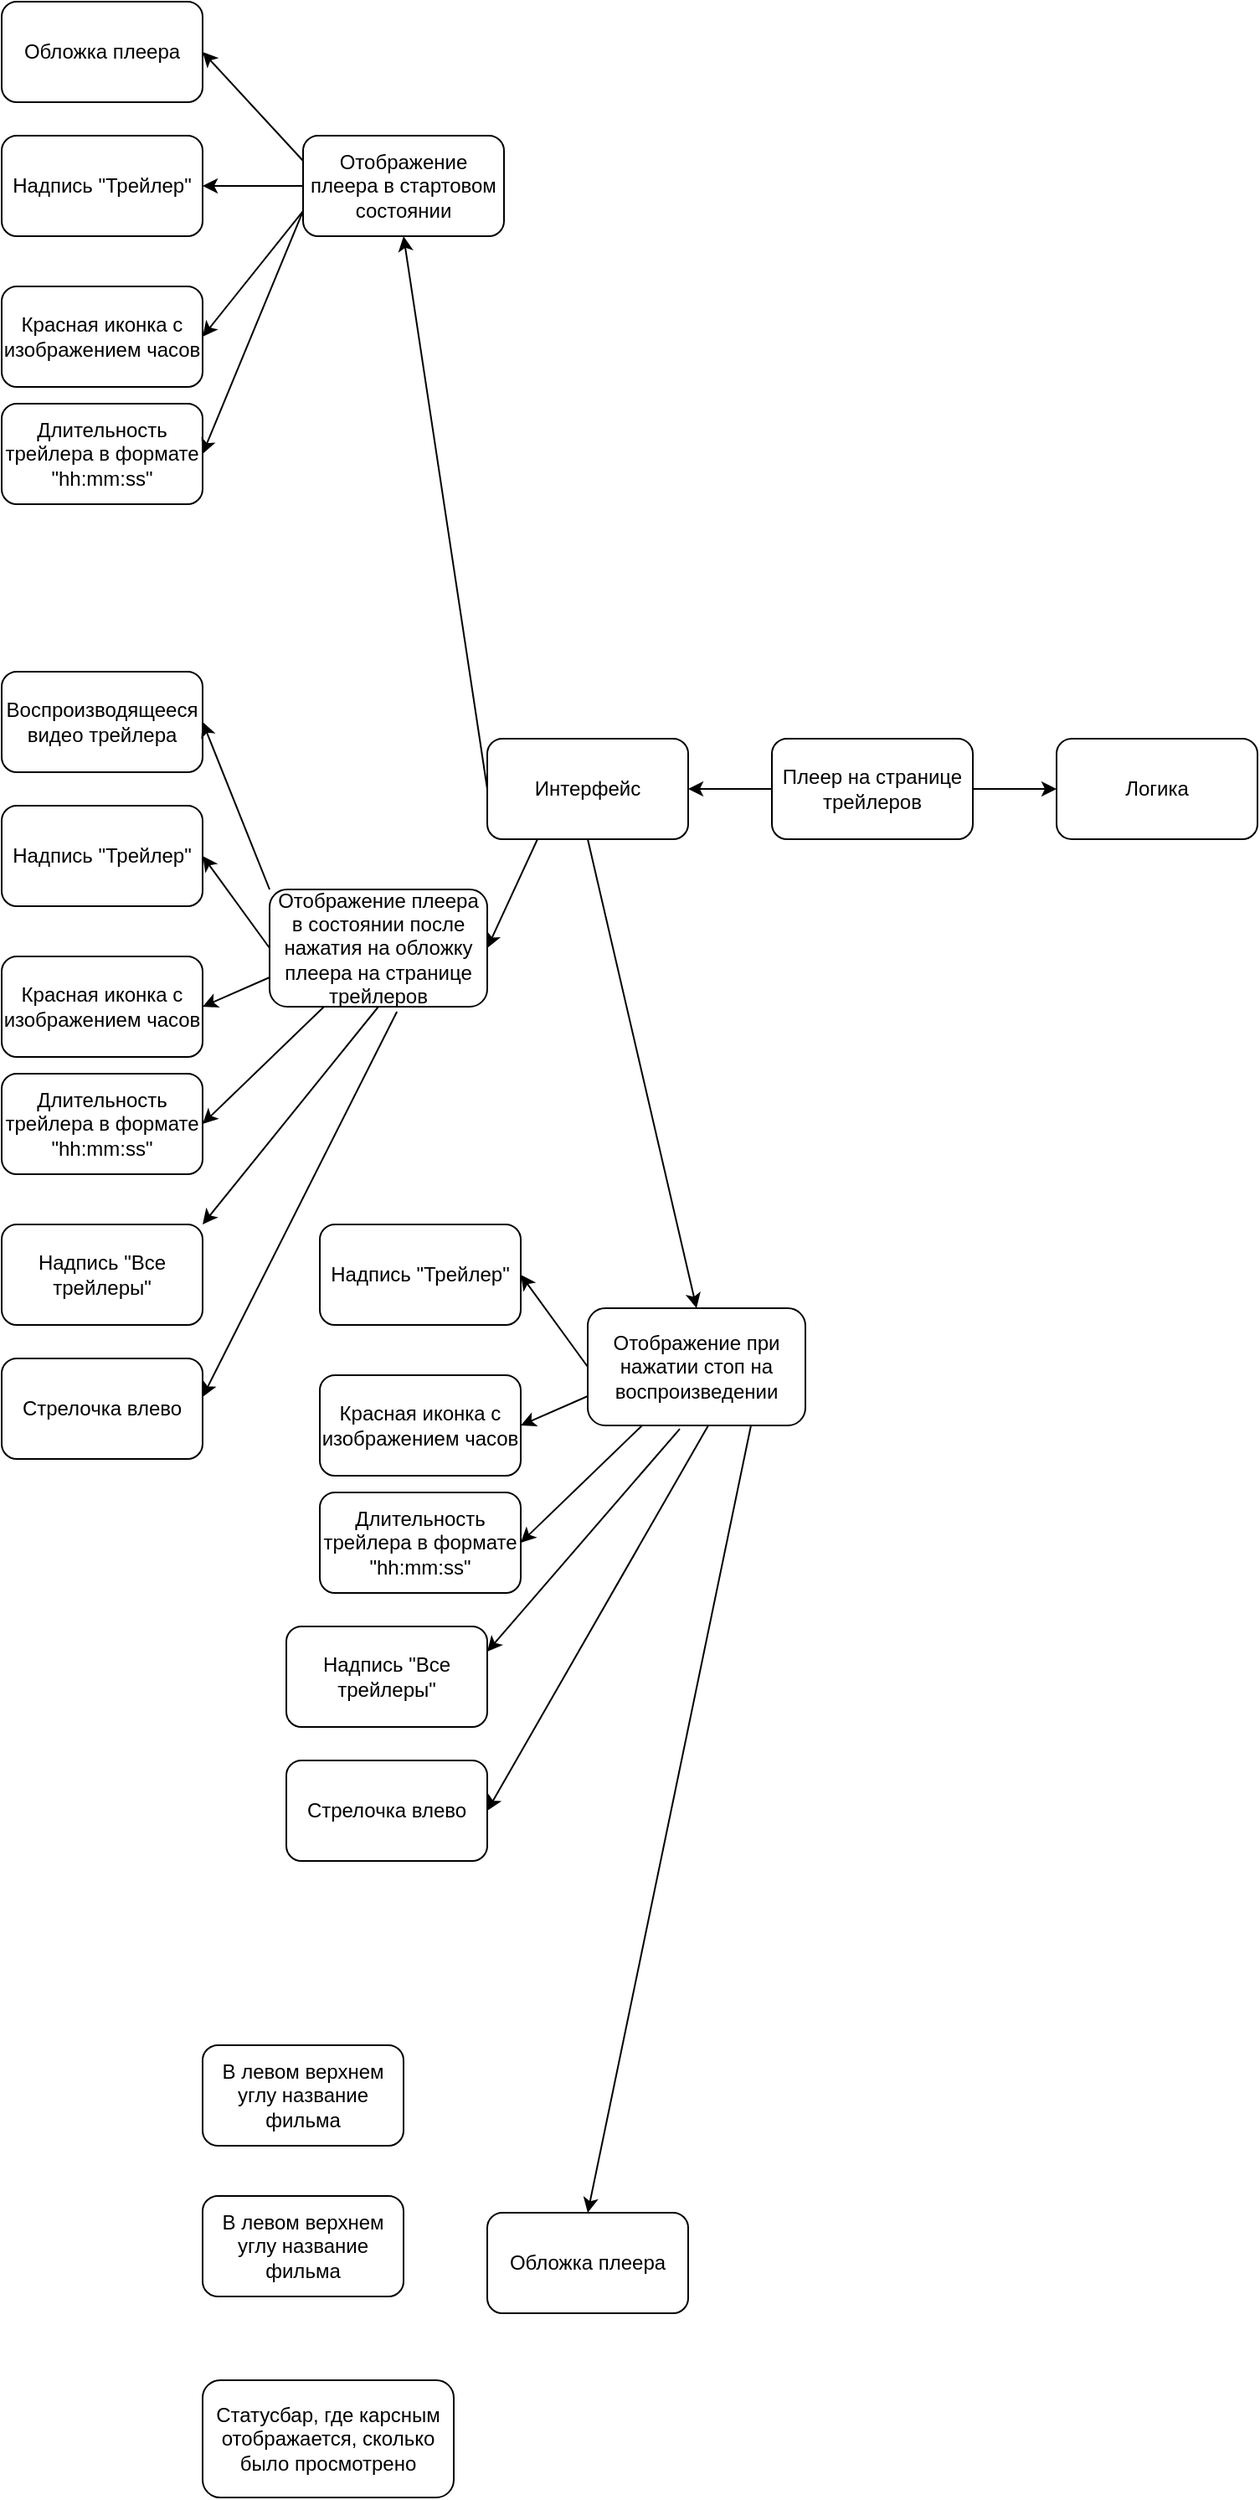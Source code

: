 <mxfile version="21.3.7" type="github">
  <diagram name="Страница 1" id="GgXR_b6qjz_pSZtLZx7i">
    <mxGraphModel dx="1301" dy="795" grid="1" gridSize="10" guides="1" tooltips="1" connect="1" arrows="1" fold="1" page="1" pageScale="1" pageWidth="827" pageHeight="1169" math="0" shadow="0">
      <root>
        <mxCell id="0" />
        <mxCell id="1" parent="0" />
        <mxCell id="jRWmCVuy7iyXFGGBqe2C-1" value="Плеер на странице трейлеров" style="rounded=1;whiteSpace=wrap;html=1;" vertex="1" parent="1">
          <mxGeometry x="380" y="620" width="120" height="60" as="geometry" />
        </mxCell>
        <mxCell id="jRWmCVuy7iyXFGGBqe2C-2" value="Интерфейс" style="rounded=1;whiteSpace=wrap;html=1;" vertex="1" parent="1">
          <mxGeometry x="210" y="620" width="120" height="60" as="geometry" />
        </mxCell>
        <mxCell id="jRWmCVuy7iyXFGGBqe2C-3" value="Логика" style="rounded=1;whiteSpace=wrap;html=1;" vertex="1" parent="1">
          <mxGeometry x="550" y="620" width="120" height="60" as="geometry" />
        </mxCell>
        <mxCell id="jRWmCVuy7iyXFGGBqe2C-4" value="" style="endArrow=classic;html=1;rounded=0;exitX=0;exitY=0.5;exitDx=0;exitDy=0;entryX=1;entryY=0.5;entryDx=0;entryDy=0;" edge="1" parent="1" source="jRWmCVuy7iyXFGGBqe2C-1" target="jRWmCVuy7iyXFGGBqe2C-2">
          <mxGeometry width="50" height="50" relative="1" as="geometry">
            <mxPoint x="390" y="430" as="sourcePoint" />
            <mxPoint x="440" y="380" as="targetPoint" />
          </mxGeometry>
        </mxCell>
        <mxCell id="jRWmCVuy7iyXFGGBqe2C-5" value="" style="endArrow=classic;html=1;rounded=0;exitX=1;exitY=0.5;exitDx=0;exitDy=0;entryX=0;entryY=0.5;entryDx=0;entryDy=0;" edge="1" parent="1" source="jRWmCVuy7iyXFGGBqe2C-1" target="jRWmCVuy7iyXFGGBqe2C-3">
          <mxGeometry width="50" height="50" relative="1" as="geometry">
            <mxPoint x="390" y="430" as="sourcePoint" />
            <mxPoint x="440" y="380" as="targetPoint" />
          </mxGeometry>
        </mxCell>
        <mxCell id="jRWmCVuy7iyXFGGBqe2C-6" value="Отображение плеера в стартовом состоянии" style="rounded=1;whiteSpace=wrap;html=1;" vertex="1" parent="1">
          <mxGeometry x="100" y="260" width="120" height="60" as="geometry" />
        </mxCell>
        <mxCell id="jRWmCVuy7iyXFGGBqe2C-7" value="Обложка плеера" style="rounded=1;whiteSpace=wrap;html=1;" vertex="1" parent="1">
          <mxGeometry x="-80" y="180" width="120" height="60" as="geometry" />
        </mxCell>
        <mxCell id="jRWmCVuy7iyXFGGBqe2C-8" value="Надпись &quot;Трейлер&quot;" style="rounded=1;whiteSpace=wrap;html=1;" vertex="1" parent="1">
          <mxGeometry x="-80" y="260" width="120" height="60" as="geometry" />
        </mxCell>
        <mxCell id="jRWmCVuy7iyXFGGBqe2C-9" value="Длительность трейлера в формате &quot;hh:mm:ss&quot;" style="rounded=1;whiteSpace=wrap;html=1;" vertex="1" parent="1">
          <mxGeometry x="-80" y="420" width="120" height="60" as="geometry" />
        </mxCell>
        <mxCell id="jRWmCVuy7iyXFGGBqe2C-10" value="" style="endArrow=classic;html=1;rounded=0;exitX=0;exitY=0.5;exitDx=0;exitDy=0;entryX=0.5;entryY=1;entryDx=0;entryDy=0;" edge="1" parent="1" source="jRWmCVuy7iyXFGGBqe2C-2" target="jRWmCVuy7iyXFGGBqe2C-6">
          <mxGeometry width="50" height="50" relative="1" as="geometry">
            <mxPoint x="60" y="430" as="sourcePoint" />
            <mxPoint x="110" y="380" as="targetPoint" />
          </mxGeometry>
        </mxCell>
        <mxCell id="jRWmCVuy7iyXFGGBqe2C-11" value="" style="endArrow=classic;html=1;rounded=0;exitX=0;exitY=0.25;exitDx=0;exitDy=0;entryX=1;entryY=0.5;entryDx=0;entryDy=0;" edge="1" parent="1" source="jRWmCVuy7iyXFGGBqe2C-6" target="jRWmCVuy7iyXFGGBqe2C-7">
          <mxGeometry width="50" height="50" relative="1" as="geometry">
            <mxPoint x="60" y="430" as="sourcePoint" />
            <mxPoint x="110" y="380" as="targetPoint" />
          </mxGeometry>
        </mxCell>
        <mxCell id="jRWmCVuy7iyXFGGBqe2C-12" value="" style="endArrow=classic;html=1;rounded=0;exitX=0;exitY=0.5;exitDx=0;exitDy=0;entryX=1;entryY=0.5;entryDx=0;entryDy=0;" edge="1" parent="1" source="jRWmCVuy7iyXFGGBqe2C-6" target="jRWmCVuy7iyXFGGBqe2C-8">
          <mxGeometry width="50" height="50" relative="1" as="geometry">
            <mxPoint x="60" y="430" as="sourcePoint" />
            <mxPoint x="110" y="380" as="targetPoint" />
          </mxGeometry>
        </mxCell>
        <mxCell id="jRWmCVuy7iyXFGGBqe2C-13" value="" style="endArrow=classic;html=1;rounded=0;exitX=0;exitY=0.75;exitDx=0;exitDy=0;entryX=1;entryY=0.5;entryDx=0;entryDy=0;" edge="1" parent="1" source="jRWmCVuy7iyXFGGBqe2C-6" target="jRWmCVuy7iyXFGGBqe2C-9">
          <mxGeometry width="50" height="50" relative="1" as="geometry">
            <mxPoint x="60" y="430" as="sourcePoint" />
            <mxPoint x="110" y="380" as="targetPoint" />
          </mxGeometry>
        </mxCell>
        <mxCell id="jRWmCVuy7iyXFGGBqe2C-15" value="Отображение плеера в состоянии после нажатия на обложку плеера на странице трейлеров" style="rounded=1;whiteSpace=wrap;html=1;" vertex="1" parent="1">
          <mxGeometry x="80" y="710" width="130" height="70" as="geometry" />
        </mxCell>
        <mxCell id="jRWmCVuy7iyXFGGBqe2C-16" value="Красная иконка с изображением часов" style="rounded=1;whiteSpace=wrap;html=1;" vertex="1" parent="1">
          <mxGeometry x="-80" y="350" width="120" height="60" as="geometry" />
        </mxCell>
        <mxCell id="jRWmCVuy7iyXFGGBqe2C-17" value="" style="endArrow=classic;html=1;rounded=0;exitX=0;exitY=0.75;exitDx=0;exitDy=0;entryX=1;entryY=0.5;entryDx=0;entryDy=0;" edge="1" parent="1" source="jRWmCVuy7iyXFGGBqe2C-6" target="jRWmCVuy7iyXFGGBqe2C-16">
          <mxGeometry width="50" height="50" relative="1" as="geometry">
            <mxPoint x="540" y="330" as="sourcePoint" />
            <mxPoint x="590" y="280" as="targetPoint" />
          </mxGeometry>
        </mxCell>
        <mxCell id="jRWmCVuy7iyXFGGBqe2C-18" value="Воспроизводящееся видео трейлера" style="rounded=1;whiteSpace=wrap;html=1;" vertex="1" parent="1">
          <mxGeometry x="-80" y="580" width="120" height="60" as="geometry" />
        </mxCell>
        <mxCell id="jRWmCVuy7iyXFGGBqe2C-19" value="Надпись &quot;Трейлер&quot;" style="rounded=1;whiteSpace=wrap;html=1;" vertex="1" parent="1">
          <mxGeometry x="-80" y="660" width="120" height="60" as="geometry" />
        </mxCell>
        <mxCell id="jRWmCVuy7iyXFGGBqe2C-20" value="Длительность трейлера в формате &quot;hh:mm:ss&quot;" style="rounded=1;whiteSpace=wrap;html=1;" vertex="1" parent="1">
          <mxGeometry x="-80" y="820" width="120" height="60" as="geometry" />
        </mxCell>
        <mxCell id="jRWmCVuy7iyXFGGBqe2C-21" value="Красная иконка с изображением часов" style="rounded=1;whiteSpace=wrap;html=1;" vertex="1" parent="1">
          <mxGeometry x="-80" y="750" width="120" height="60" as="geometry" />
        </mxCell>
        <mxCell id="jRWmCVuy7iyXFGGBqe2C-22" value="" style="endArrow=classic;html=1;rounded=0;exitX=0.25;exitY=1;exitDx=0;exitDy=0;entryX=1;entryY=0.5;entryDx=0;entryDy=0;" edge="1" parent="1" source="jRWmCVuy7iyXFGGBqe2C-2" target="jRWmCVuy7iyXFGGBqe2C-15">
          <mxGeometry width="50" height="50" relative="1" as="geometry">
            <mxPoint x="230" y="730" as="sourcePoint" />
            <mxPoint x="280" y="680" as="targetPoint" />
          </mxGeometry>
        </mxCell>
        <mxCell id="jRWmCVuy7iyXFGGBqe2C-23" value="" style="endArrow=classic;html=1;rounded=0;exitX=0;exitY=0;exitDx=0;exitDy=0;entryX=1;entryY=0.5;entryDx=0;entryDy=0;" edge="1" parent="1" source="jRWmCVuy7iyXFGGBqe2C-15" target="jRWmCVuy7iyXFGGBqe2C-18">
          <mxGeometry width="50" height="50" relative="1" as="geometry">
            <mxPoint x="230" y="730" as="sourcePoint" />
            <mxPoint x="280" y="680" as="targetPoint" />
          </mxGeometry>
        </mxCell>
        <mxCell id="jRWmCVuy7iyXFGGBqe2C-24" value="" style="endArrow=classic;html=1;rounded=0;exitX=0;exitY=0.5;exitDx=0;exitDy=0;" edge="1" parent="1" source="jRWmCVuy7iyXFGGBqe2C-15">
          <mxGeometry width="50" height="50" relative="1" as="geometry">
            <mxPoint x="230" y="730" as="sourcePoint" />
            <mxPoint x="40" y="690" as="targetPoint" />
          </mxGeometry>
        </mxCell>
        <mxCell id="jRWmCVuy7iyXFGGBqe2C-25" value="" style="endArrow=classic;html=1;rounded=0;exitX=0;exitY=0.75;exitDx=0;exitDy=0;entryX=1;entryY=0.5;entryDx=0;entryDy=0;" edge="1" parent="1" source="jRWmCVuy7iyXFGGBqe2C-15" target="jRWmCVuy7iyXFGGBqe2C-21">
          <mxGeometry width="50" height="50" relative="1" as="geometry">
            <mxPoint x="230" y="730" as="sourcePoint" />
            <mxPoint x="280" y="680" as="targetPoint" />
          </mxGeometry>
        </mxCell>
        <mxCell id="jRWmCVuy7iyXFGGBqe2C-26" value="" style="endArrow=classic;html=1;rounded=0;exitX=0.25;exitY=1;exitDx=0;exitDy=0;entryX=1;entryY=0.5;entryDx=0;entryDy=0;" edge="1" parent="1" source="jRWmCVuy7iyXFGGBqe2C-15" target="jRWmCVuy7iyXFGGBqe2C-20">
          <mxGeometry width="50" height="50" relative="1" as="geometry">
            <mxPoint x="230" y="730" as="sourcePoint" />
            <mxPoint x="280" y="680" as="targetPoint" />
          </mxGeometry>
        </mxCell>
        <mxCell id="jRWmCVuy7iyXFGGBqe2C-27" value="Отображение при нажатии стоп на воспроизведении" style="rounded=1;whiteSpace=wrap;html=1;" vertex="1" parent="1">
          <mxGeometry x="270" y="960" width="130" height="70" as="geometry" />
        </mxCell>
        <mxCell id="jRWmCVuy7iyXFGGBqe2C-29" value="Надпись &quot;Трейлер&quot;" style="rounded=1;whiteSpace=wrap;html=1;" vertex="1" parent="1">
          <mxGeometry x="110" y="910" width="120" height="60" as="geometry" />
        </mxCell>
        <mxCell id="jRWmCVuy7iyXFGGBqe2C-30" value="Длительность трейлера в формате &quot;hh:mm:ss&quot;" style="rounded=1;whiteSpace=wrap;html=1;" vertex="1" parent="1">
          <mxGeometry x="110" y="1070" width="120" height="60" as="geometry" />
        </mxCell>
        <mxCell id="jRWmCVuy7iyXFGGBqe2C-31" value="Красная иконка с изображением часов" style="rounded=1;whiteSpace=wrap;html=1;" vertex="1" parent="1">
          <mxGeometry x="110" y="1000" width="120" height="60" as="geometry" />
        </mxCell>
        <mxCell id="jRWmCVuy7iyXFGGBqe2C-33" value="" style="endArrow=classic;html=1;rounded=0;exitX=0;exitY=0.5;exitDx=0;exitDy=0;" edge="1" parent="1" source="jRWmCVuy7iyXFGGBqe2C-27">
          <mxGeometry width="50" height="50" relative="1" as="geometry">
            <mxPoint x="420" y="980" as="sourcePoint" />
            <mxPoint x="230" y="940" as="targetPoint" />
          </mxGeometry>
        </mxCell>
        <mxCell id="jRWmCVuy7iyXFGGBqe2C-34" value="" style="endArrow=classic;html=1;rounded=0;exitX=0;exitY=0.75;exitDx=0;exitDy=0;entryX=1;entryY=0.5;entryDx=0;entryDy=0;" edge="1" parent="1" source="jRWmCVuy7iyXFGGBqe2C-27" target="jRWmCVuy7iyXFGGBqe2C-31">
          <mxGeometry width="50" height="50" relative="1" as="geometry">
            <mxPoint x="420" y="980" as="sourcePoint" />
            <mxPoint x="470" y="930" as="targetPoint" />
          </mxGeometry>
        </mxCell>
        <mxCell id="jRWmCVuy7iyXFGGBqe2C-35" value="" style="endArrow=classic;html=1;rounded=0;exitX=0.25;exitY=1;exitDx=0;exitDy=0;entryX=1;entryY=0.5;entryDx=0;entryDy=0;" edge="1" parent="1" source="jRWmCVuy7iyXFGGBqe2C-27" target="jRWmCVuy7iyXFGGBqe2C-30">
          <mxGeometry width="50" height="50" relative="1" as="geometry">
            <mxPoint x="420" y="980" as="sourcePoint" />
            <mxPoint x="470" y="930" as="targetPoint" />
          </mxGeometry>
        </mxCell>
        <mxCell id="jRWmCVuy7iyXFGGBqe2C-36" value="" style="endArrow=classic;html=1;rounded=0;exitX=0.5;exitY=1;exitDx=0;exitDy=0;entryX=0.5;entryY=0;entryDx=0;entryDy=0;" edge="1" parent="1" source="jRWmCVuy7iyXFGGBqe2C-2" target="jRWmCVuy7iyXFGGBqe2C-27">
          <mxGeometry width="50" height="50" relative="1" as="geometry">
            <mxPoint x="540" y="830" as="sourcePoint" />
            <mxPoint x="590" y="780" as="targetPoint" />
          </mxGeometry>
        </mxCell>
        <mxCell id="jRWmCVuy7iyXFGGBqe2C-37" value="Обложка плеера" style="rounded=1;whiteSpace=wrap;html=1;" vertex="1" parent="1">
          <mxGeometry x="210" y="1500" width="120" height="60" as="geometry" />
        </mxCell>
        <mxCell id="jRWmCVuy7iyXFGGBqe2C-38" value="" style="endArrow=classic;html=1;rounded=0;exitX=0.75;exitY=1;exitDx=0;exitDy=0;entryX=0.5;entryY=0;entryDx=0;entryDy=0;entryPerimeter=0;" edge="1" parent="1" source="jRWmCVuy7iyXFGGBqe2C-27" target="jRWmCVuy7iyXFGGBqe2C-37">
          <mxGeometry width="50" height="50" relative="1" as="geometry">
            <mxPoint x="540" y="1030" as="sourcePoint" />
            <mxPoint x="308" y="1157" as="targetPoint" />
          </mxGeometry>
        </mxCell>
        <mxCell id="jRWmCVuy7iyXFGGBqe2C-39" value="Надпись &quot;Все трейлеры&quot;" style="rounded=1;whiteSpace=wrap;html=1;" vertex="1" parent="1">
          <mxGeometry x="-80" y="910" width="120" height="60" as="geometry" />
        </mxCell>
        <mxCell id="jRWmCVuy7iyXFGGBqe2C-40" value="Стрелочка влево" style="rounded=1;whiteSpace=wrap;html=1;" vertex="1" parent="1">
          <mxGeometry x="-80" y="990" width="120" height="60" as="geometry" />
        </mxCell>
        <mxCell id="jRWmCVuy7iyXFGGBqe2C-41" value="" style="endArrow=classic;html=1;rounded=0;exitX=0.5;exitY=1;exitDx=0;exitDy=0;entryX=1;entryY=0;entryDx=0;entryDy=0;" edge="1" parent="1" source="jRWmCVuy7iyXFGGBqe2C-15" target="jRWmCVuy7iyXFGGBqe2C-39">
          <mxGeometry width="50" height="50" relative="1" as="geometry">
            <mxPoint x="60" y="1030" as="sourcePoint" />
            <mxPoint x="110" y="980" as="targetPoint" />
          </mxGeometry>
        </mxCell>
        <mxCell id="jRWmCVuy7iyXFGGBqe2C-42" value="" style="endArrow=classic;html=1;rounded=0;exitX=0.585;exitY=1.043;exitDx=0;exitDy=0;exitPerimeter=0;entryX=1;entryY=0.383;entryDx=0;entryDy=0;entryPerimeter=0;" edge="1" parent="1" source="jRWmCVuy7iyXFGGBqe2C-15" target="jRWmCVuy7iyXFGGBqe2C-40">
          <mxGeometry width="50" height="50" relative="1" as="geometry">
            <mxPoint x="60" y="1030" as="sourcePoint" />
            <mxPoint x="110" y="980" as="targetPoint" />
          </mxGeometry>
        </mxCell>
        <mxCell id="jRWmCVuy7iyXFGGBqe2C-43" value="Надпись &quot;Все трейлеры&quot;" style="rounded=1;whiteSpace=wrap;html=1;" vertex="1" parent="1">
          <mxGeometry x="90" y="1150" width="120" height="60" as="geometry" />
        </mxCell>
        <mxCell id="jRWmCVuy7iyXFGGBqe2C-44" value="Стрелочка влево" style="rounded=1;whiteSpace=wrap;html=1;" vertex="1" parent="1">
          <mxGeometry x="90" y="1230" width="120" height="60" as="geometry" />
        </mxCell>
        <mxCell id="jRWmCVuy7iyXFGGBqe2C-45" value="" style="endArrow=classic;html=1;rounded=0;exitX=0.423;exitY=1.029;exitDx=0;exitDy=0;exitPerimeter=0;entryX=1;entryY=0.25;entryDx=0;entryDy=0;" edge="1" parent="1" source="jRWmCVuy7iyXFGGBqe2C-27" target="jRWmCVuy7iyXFGGBqe2C-43">
          <mxGeometry width="50" height="50" relative="1" as="geometry">
            <mxPoint x="60" y="1030" as="sourcePoint" />
            <mxPoint x="110" y="980" as="targetPoint" />
          </mxGeometry>
        </mxCell>
        <mxCell id="jRWmCVuy7iyXFGGBqe2C-46" value="" style="endArrow=classic;html=1;rounded=0;entryX=1;entryY=0.5;entryDx=0;entryDy=0;" edge="1" parent="1" target="jRWmCVuy7iyXFGGBqe2C-44">
          <mxGeometry width="50" height="50" relative="1" as="geometry">
            <mxPoint x="342" y="1030" as="sourcePoint" />
            <mxPoint x="110" y="980" as="targetPoint" />
          </mxGeometry>
        </mxCell>
        <mxCell id="jRWmCVuy7iyXFGGBqe2C-47" value="В левом верхнем углу название фильма" style="rounded=1;whiteSpace=wrap;html=1;" vertex="1" parent="1">
          <mxGeometry x="40" y="1400" width="120" height="60" as="geometry" />
        </mxCell>
        <mxCell id="jRWmCVuy7iyXFGGBqe2C-48" value="В левом верхнем углу название фильма" style="rounded=1;whiteSpace=wrap;html=1;" vertex="1" parent="1">
          <mxGeometry x="40" y="1490" width="120" height="60" as="geometry" />
        </mxCell>
        <mxCell id="jRWmCVuy7iyXFGGBqe2C-49" value="Статусбар, где карсным отображается, сколько было просмотрено" style="rounded=1;whiteSpace=wrap;html=1;" vertex="1" parent="1">
          <mxGeometry x="40" y="1600" width="150" height="70" as="geometry" />
        </mxCell>
      </root>
    </mxGraphModel>
  </diagram>
</mxfile>
